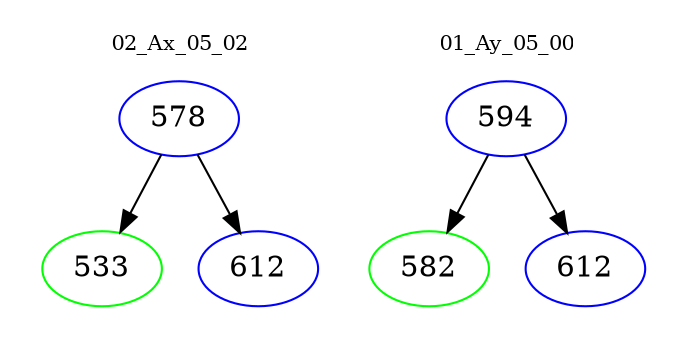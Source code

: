 digraph{
subgraph cluster_0 {
color = white
label = "02_Ax_05_02";
fontsize=10;
T0_578 [label="578", color="blue"]
T0_578 -> T0_533 [color="black"]
T0_533 [label="533", color="green"]
T0_578 -> T0_612 [color="black"]
T0_612 [label="612", color="blue"]
}
subgraph cluster_1 {
color = white
label = "01_Ay_05_00";
fontsize=10;
T1_594 [label="594", color="blue"]
T1_594 -> T1_582 [color="black"]
T1_582 [label="582", color="green"]
T1_594 -> T1_612 [color="black"]
T1_612 [label="612", color="blue"]
}
}
